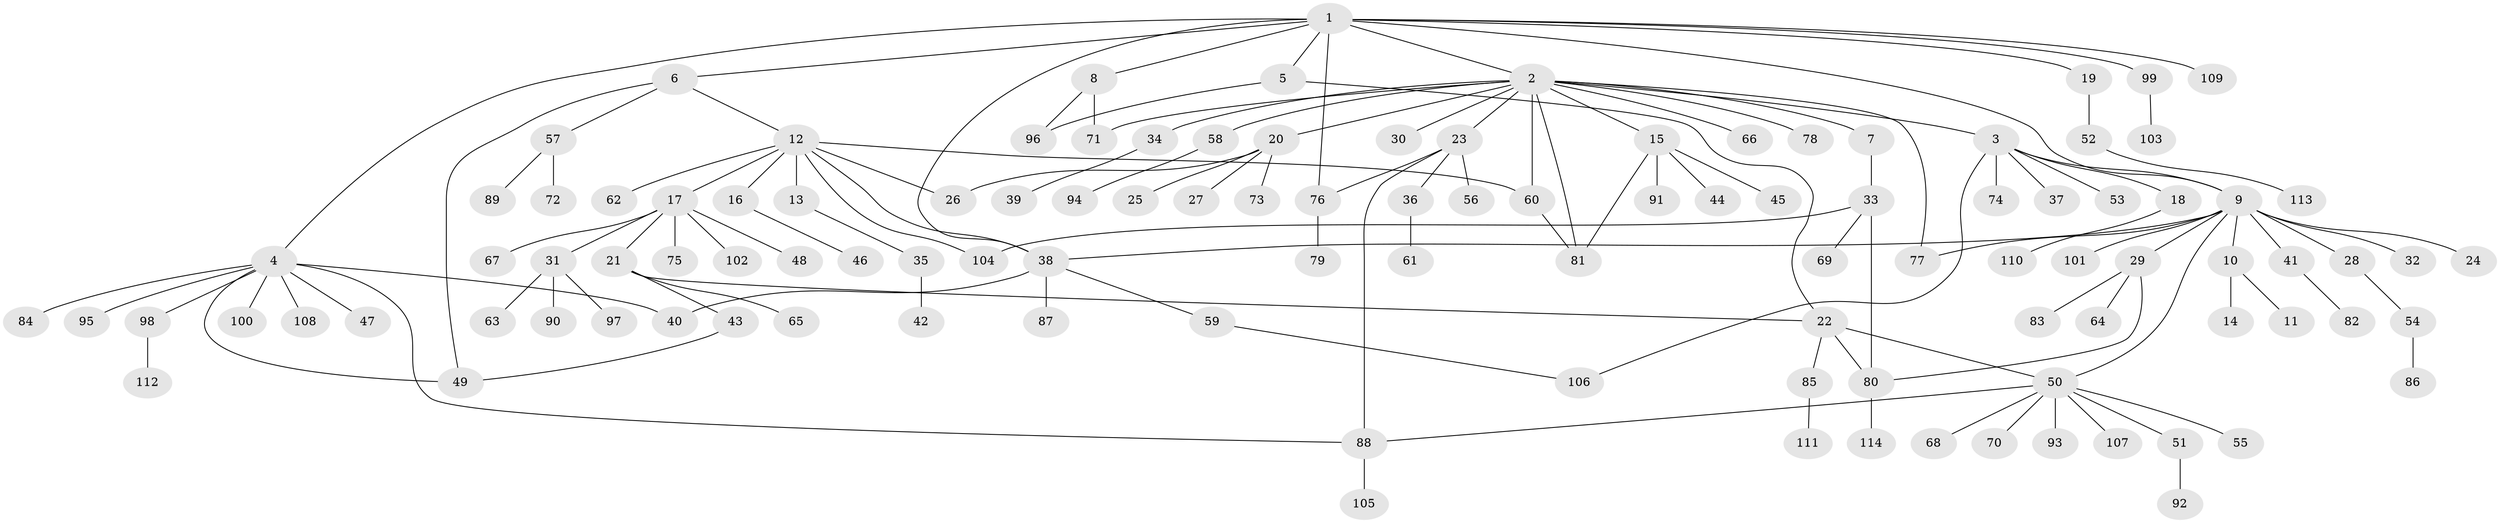 // coarse degree distribution, {1: 0.9333333333333333, 5: 0.022222222222222223, 12: 0.022222222222222223, 29: 0.022222222222222223}
// Generated by graph-tools (version 1.1) at 2025/51/03/04/25 21:51:03]
// undirected, 114 vertices, 135 edges
graph export_dot {
graph [start="1"]
  node [color=gray90,style=filled];
  1;
  2;
  3;
  4;
  5;
  6;
  7;
  8;
  9;
  10;
  11;
  12;
  13;
  14;
  15;
  16;
  17;
  18;
  19;
  20;
  21;
  22;
  23;
  24;
  25;
  26;
  27;
  28;
  29;
  30;
  31;
  32;
  33;
  34;
  35;
  36;
  37;
  38;
  39;
  40;
  41;
  42;
  43;
  44;
  45;
  46;
  47;
  48;
  49;
  50;
  51;
  52;
  53;
  54;
  55;
  56;
  57;
  58;
  59;
  60;
  61;
  62;
  63;
  64;
  65;
  66;
  67;
  68;
  69;
  70;
  71;
  72;
  73;
  74;
  75;
  76;
  77;
  78;
  79;
  80;
  81;
  82;
  83;
  84;
  85;
  86;
  87;
  88;
  89;
  90;
  91;
  92;
  93;
  94;
  95;
  96;
  97;
  98;
  99;
  100;
  101;
  102;
  103;
  104;
  105;
  106;
  107;
  108;
  109;
  110;
  111;
  112;
  113;
  114;
  1 -- 2;
  1 -- 4;
  1 -- 5;
  1 -- 6;
  1 -- 8;
  1 -- 9;
  1 -- 19;
  1 -- 38;
  1 -- 76;
  1 -- 99;
  1 -- 109;
  2 -- 3;
  2 -- 7;
  2 -- 15;
  2 -- 20;
  2 -- 23;
  2 -- 30;
  2 -- 34;
  2 -- 58;
  2 -- 60;
  2 -- 66;
  2 -- 71;
  2 -- 77;
  2 -- 78;
  2 -- 81;
  3 -- 9;
  3 -- 18;
  3 -- 37;
  3 -- 53;
  3 -- 74;
  3 -- 106;
  4 -- 40;
  4 -- 47;
  4 -- 49;
  4 -- 84;
  4 -- 88;
  4 -- 95;
  4 -- 98;
  4 -- 100;
  4 -- 108;
  5 -- 22;
  5 -- 96;
  6 -- 12;
  6 -- 49;
  6 -- 57;
  7 -- 33;
  8 -- 71;
  8 -- 96;
  9 -- 10;
  9 -- 24;
  9 -- 28;
  9 -- 29;
  9 -- 32;
  9 -- 38;
  9 -- 41;
  9 -- 50;
  9 -- 77;
  9 -- 101;
  10 -- 11;
  10 -- 14;
  12 -- 13;
  12 -- 16;
  12 -- 17;
  12 -- 26;
  12 -- 38;
  12 -- 60;
  12 -- 62;
  12 -- 104;
  13 -- 35;
  15 -- 44;
  15 -- 45;
  15 -- 81;
  15 -- 91;
  16 -- 46;
  17 -- 21;
  17 -- 31;
  17 -- 48;
  17 -- 67;
  17 -- 75;
  17 -- 102;
  18 -- 110;
  19 -- 52;
  20 -- 25;
  20 -- 26;
  20 -- 27;
  20 -- 73;
  21 -- 22;
  21 -- 43;
  21 -- 65;
  22 -- 50;
  22 -- 80;
  22 -- 85;
  23 -- 36;
  23 -- 56;
  23 -- 76;
  23 -- 88;
  28 -- 54;
  29 -- 64;
  29 -- 80;
  29 -- 83;
  31 -- 63;
  31 -- 90;
  31 -- 97;
  33 -- 69;
  33 -- 80;
  33 -- 104;
  34 -- 39;
  35 -- 42;
  36 -- 61;
  38 -- 40;
  38 -- 59;
  38 -- 87;
  41 -- 82;
  43 -- 49;
  50 -- 51;
  50 -- 55;
  50 -- 68;
  50 -- 70;
  50 -- 88;
  50 -- 93;
  50 -- 107;
  51 -- 92;
  52 -- 113;
  54 -- 86;
  57 -- 72;
  57 -- 89;
  58 -- 94;
  59 -- 106;
  60 -- 81;
  76 -- 79;
  80 -- 114;
  85 -- 111;
  88 -- 105;
  98 -- 112;
  99 -- 103;
}
